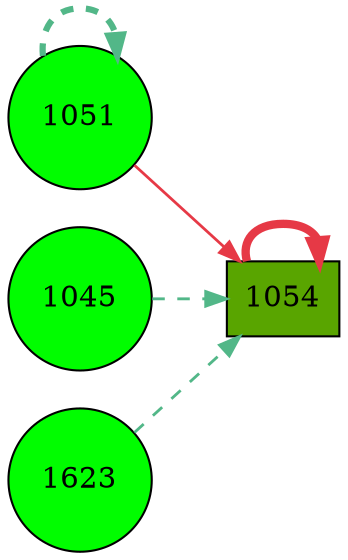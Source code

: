 digraph G{
rankdir=LR;
1051 [style=filled, shape=circle, fillcolor="#01fd00", label="1051"];
1045 [style=filled, shape=circle, fillcolor="#01fd00", label="1045"];
1054 [style=filled, shape=box, fillcolor="#59a500", label="1054"];
1623 [style=filled, shape=circle, fillcolor="#01fd00", label="1623"];
1054 -> 1054 [color="#e63946",penwidth=4.00];
1051 -> 1054 [color="#e63946",penwidth=1.33];
1051 -> 1051 [color="#52b788",style=dashed,penwidth=3.00];
1045 -> 1054 [color="#52b788",style=dashed,penwidth=1.36];
1623 -> 1054 [color="#52b788",style=dashed,penwidth=1.36];
}